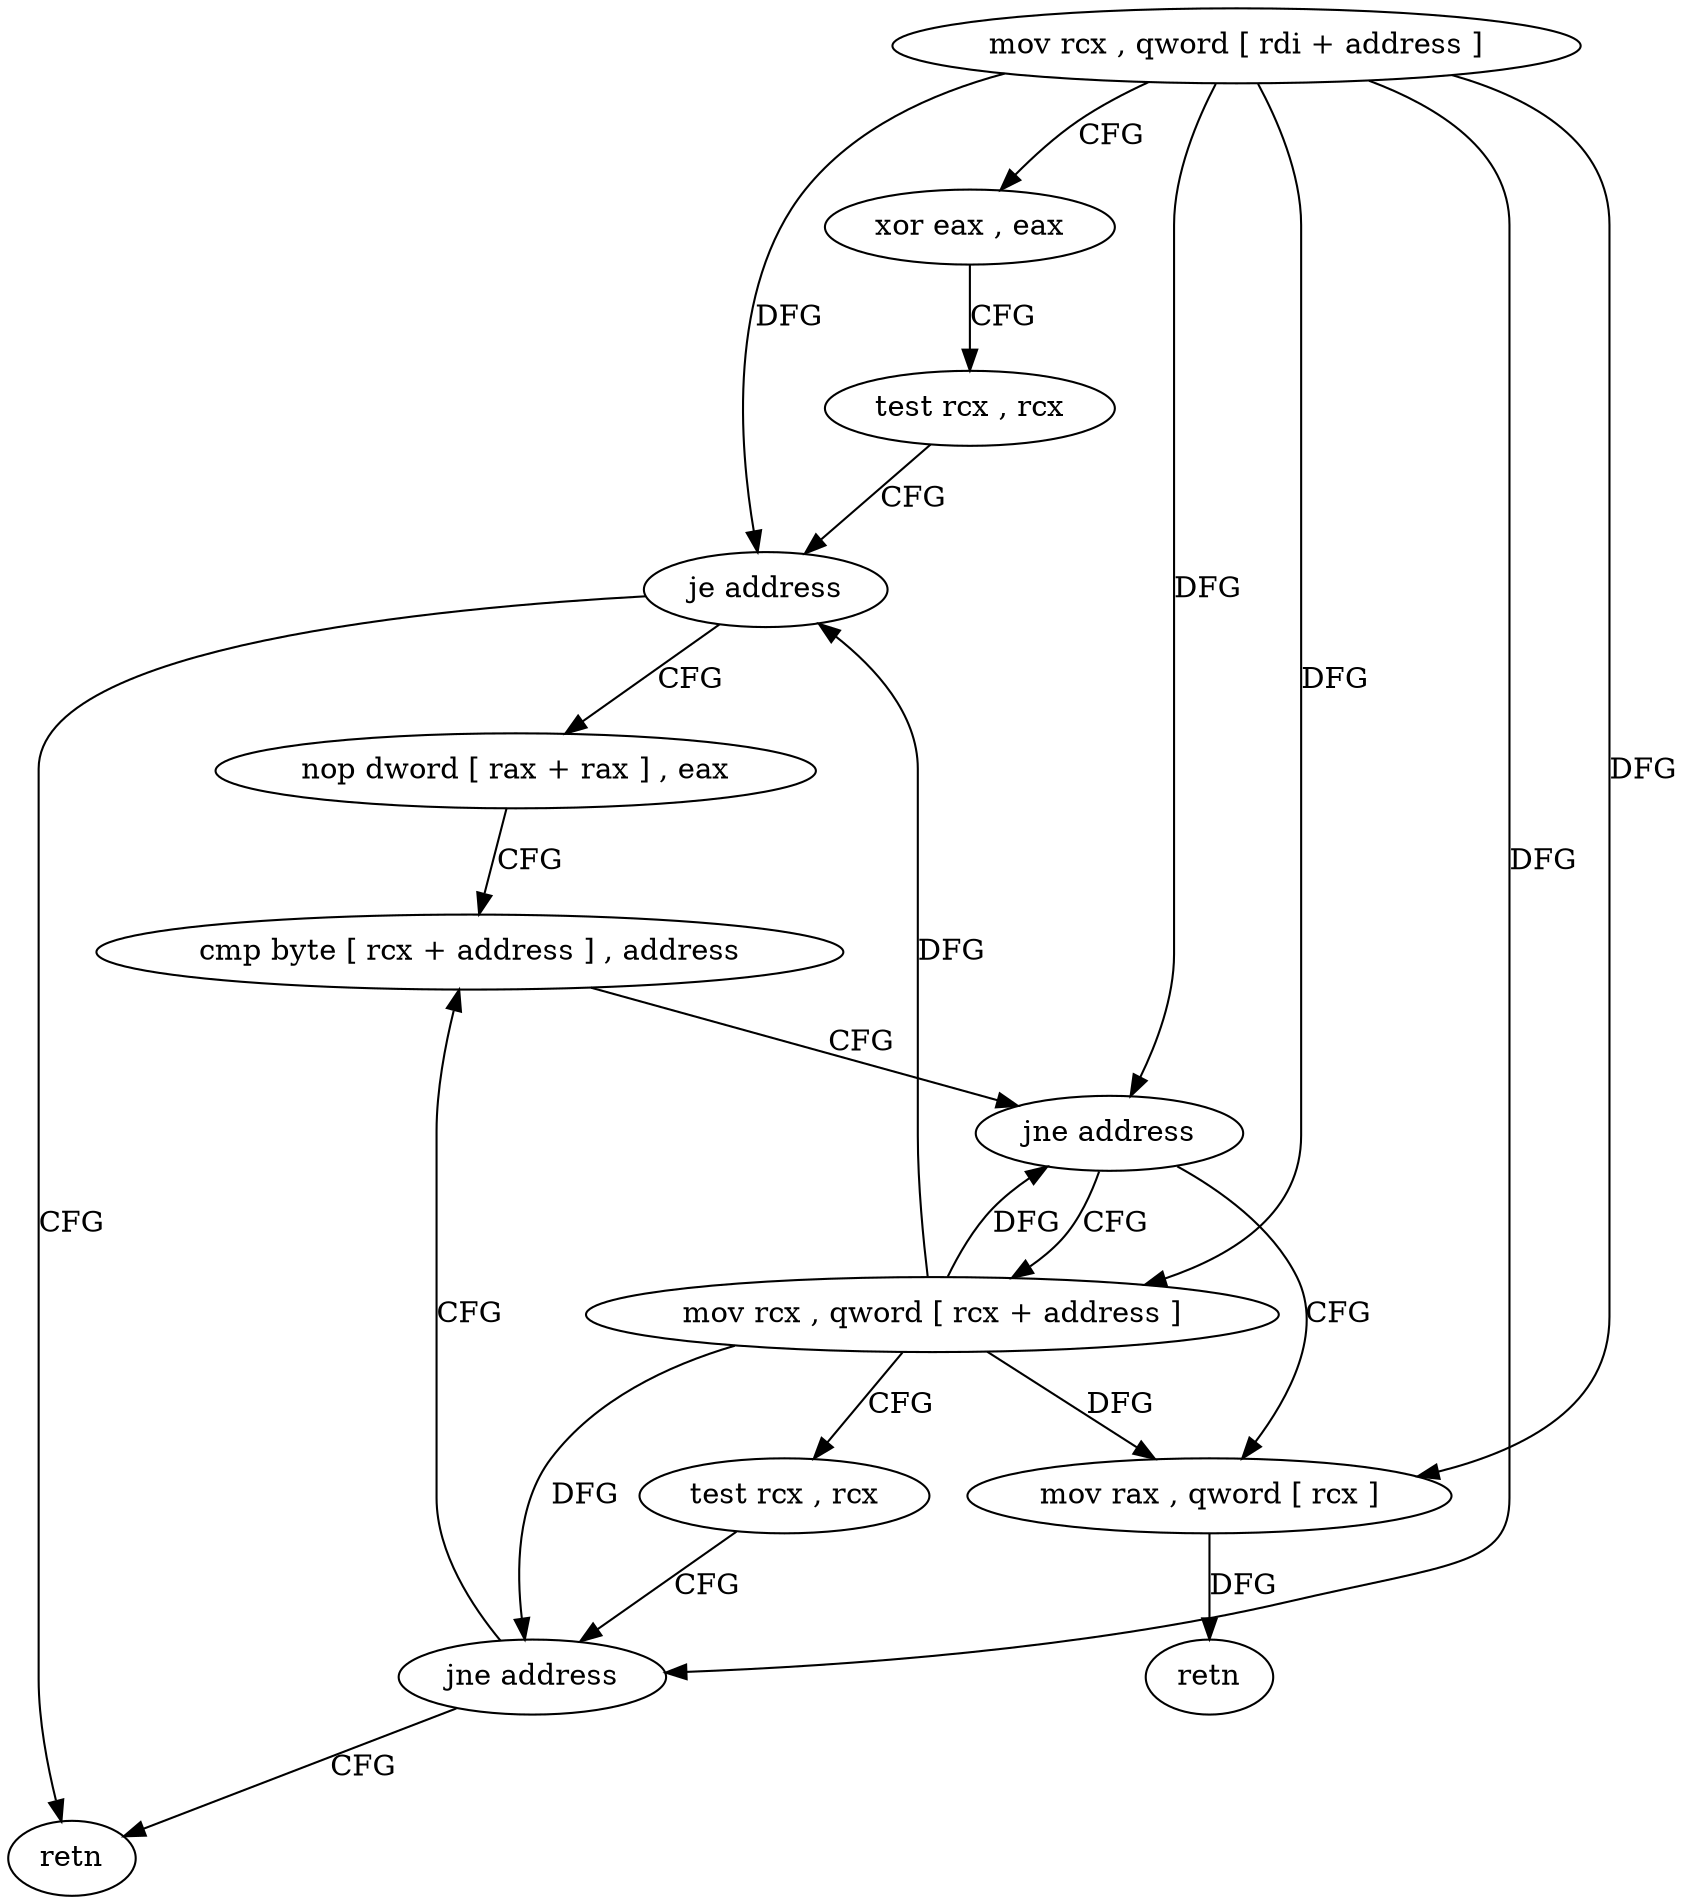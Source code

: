 digraph "func" {
"89440" [label = "mov rcx , qword [ rdi + address ]" ]
"89444" [label = "xor eax , eax" ]
"89446" [label = "test rcx , rcx" ]
"89449" [label = "je address" ]
"89471" [label = "retn" ]
"89451" [label = "nop dword [ rax + rax ] , eax" ]
"89456" [label = "cmp byte [ rcx + address ] , address" ]
"89472" [label = "mov rax , qword [ rcx ]" ]
"89475" [label = "retn" ]
"89462" [label = "mov rcx , qword [ rcx + address ]" ]
"89466" [label = "test rcx , rcx" ]
"89469" [label = "jne address" ]
"89460" [label = "jne address" ]
"89440" -> "89444" [ label = "CFG" ]
"89440" -> "89449" [ label = "DFG" ]
"89440" -> "89460" [ label = "DFG" ]
"89440" -> "89472" [ label = "DFG" ]
"89440" -> "89462" [ label = "DFG" ]
"89440" -> "89469" [ label = "DFG" ]
"89444" -> "89446" [ label = "CFG" ]
"89446" -> "89449" [ label = "CFG" ]
"89449" -> "89471" [ label = "CFG" ]
"89449" -> "89451" [ label = "CFG" ]
"89451" -> "89456" [ label = "CFG" ]
"89456" -> "89460" [ label = "CFG" ]
"89472" -> "89475" [ label = "DFG" ]
"89462" -> "89466" [ label = "CFG" ]
"89462" -> "89449" [ label = "DFG" ]
"89462" -> "89460" [ label = "DFG" ]
"89462" -> "89472" [ label = "DFG" ]
"89462" -> "89469" [ label = "DFG" ]
"89466" -> "89469" [ label = "CFG" ]
"89469" -> "89456" [ label = "CFG" ]
"89469" -> "89471" [ label = "CFG" ]
"89460" -> "89472" [ label = "CFG" ]
"89460" -> "89462" [ label = "CFG" ]
}

